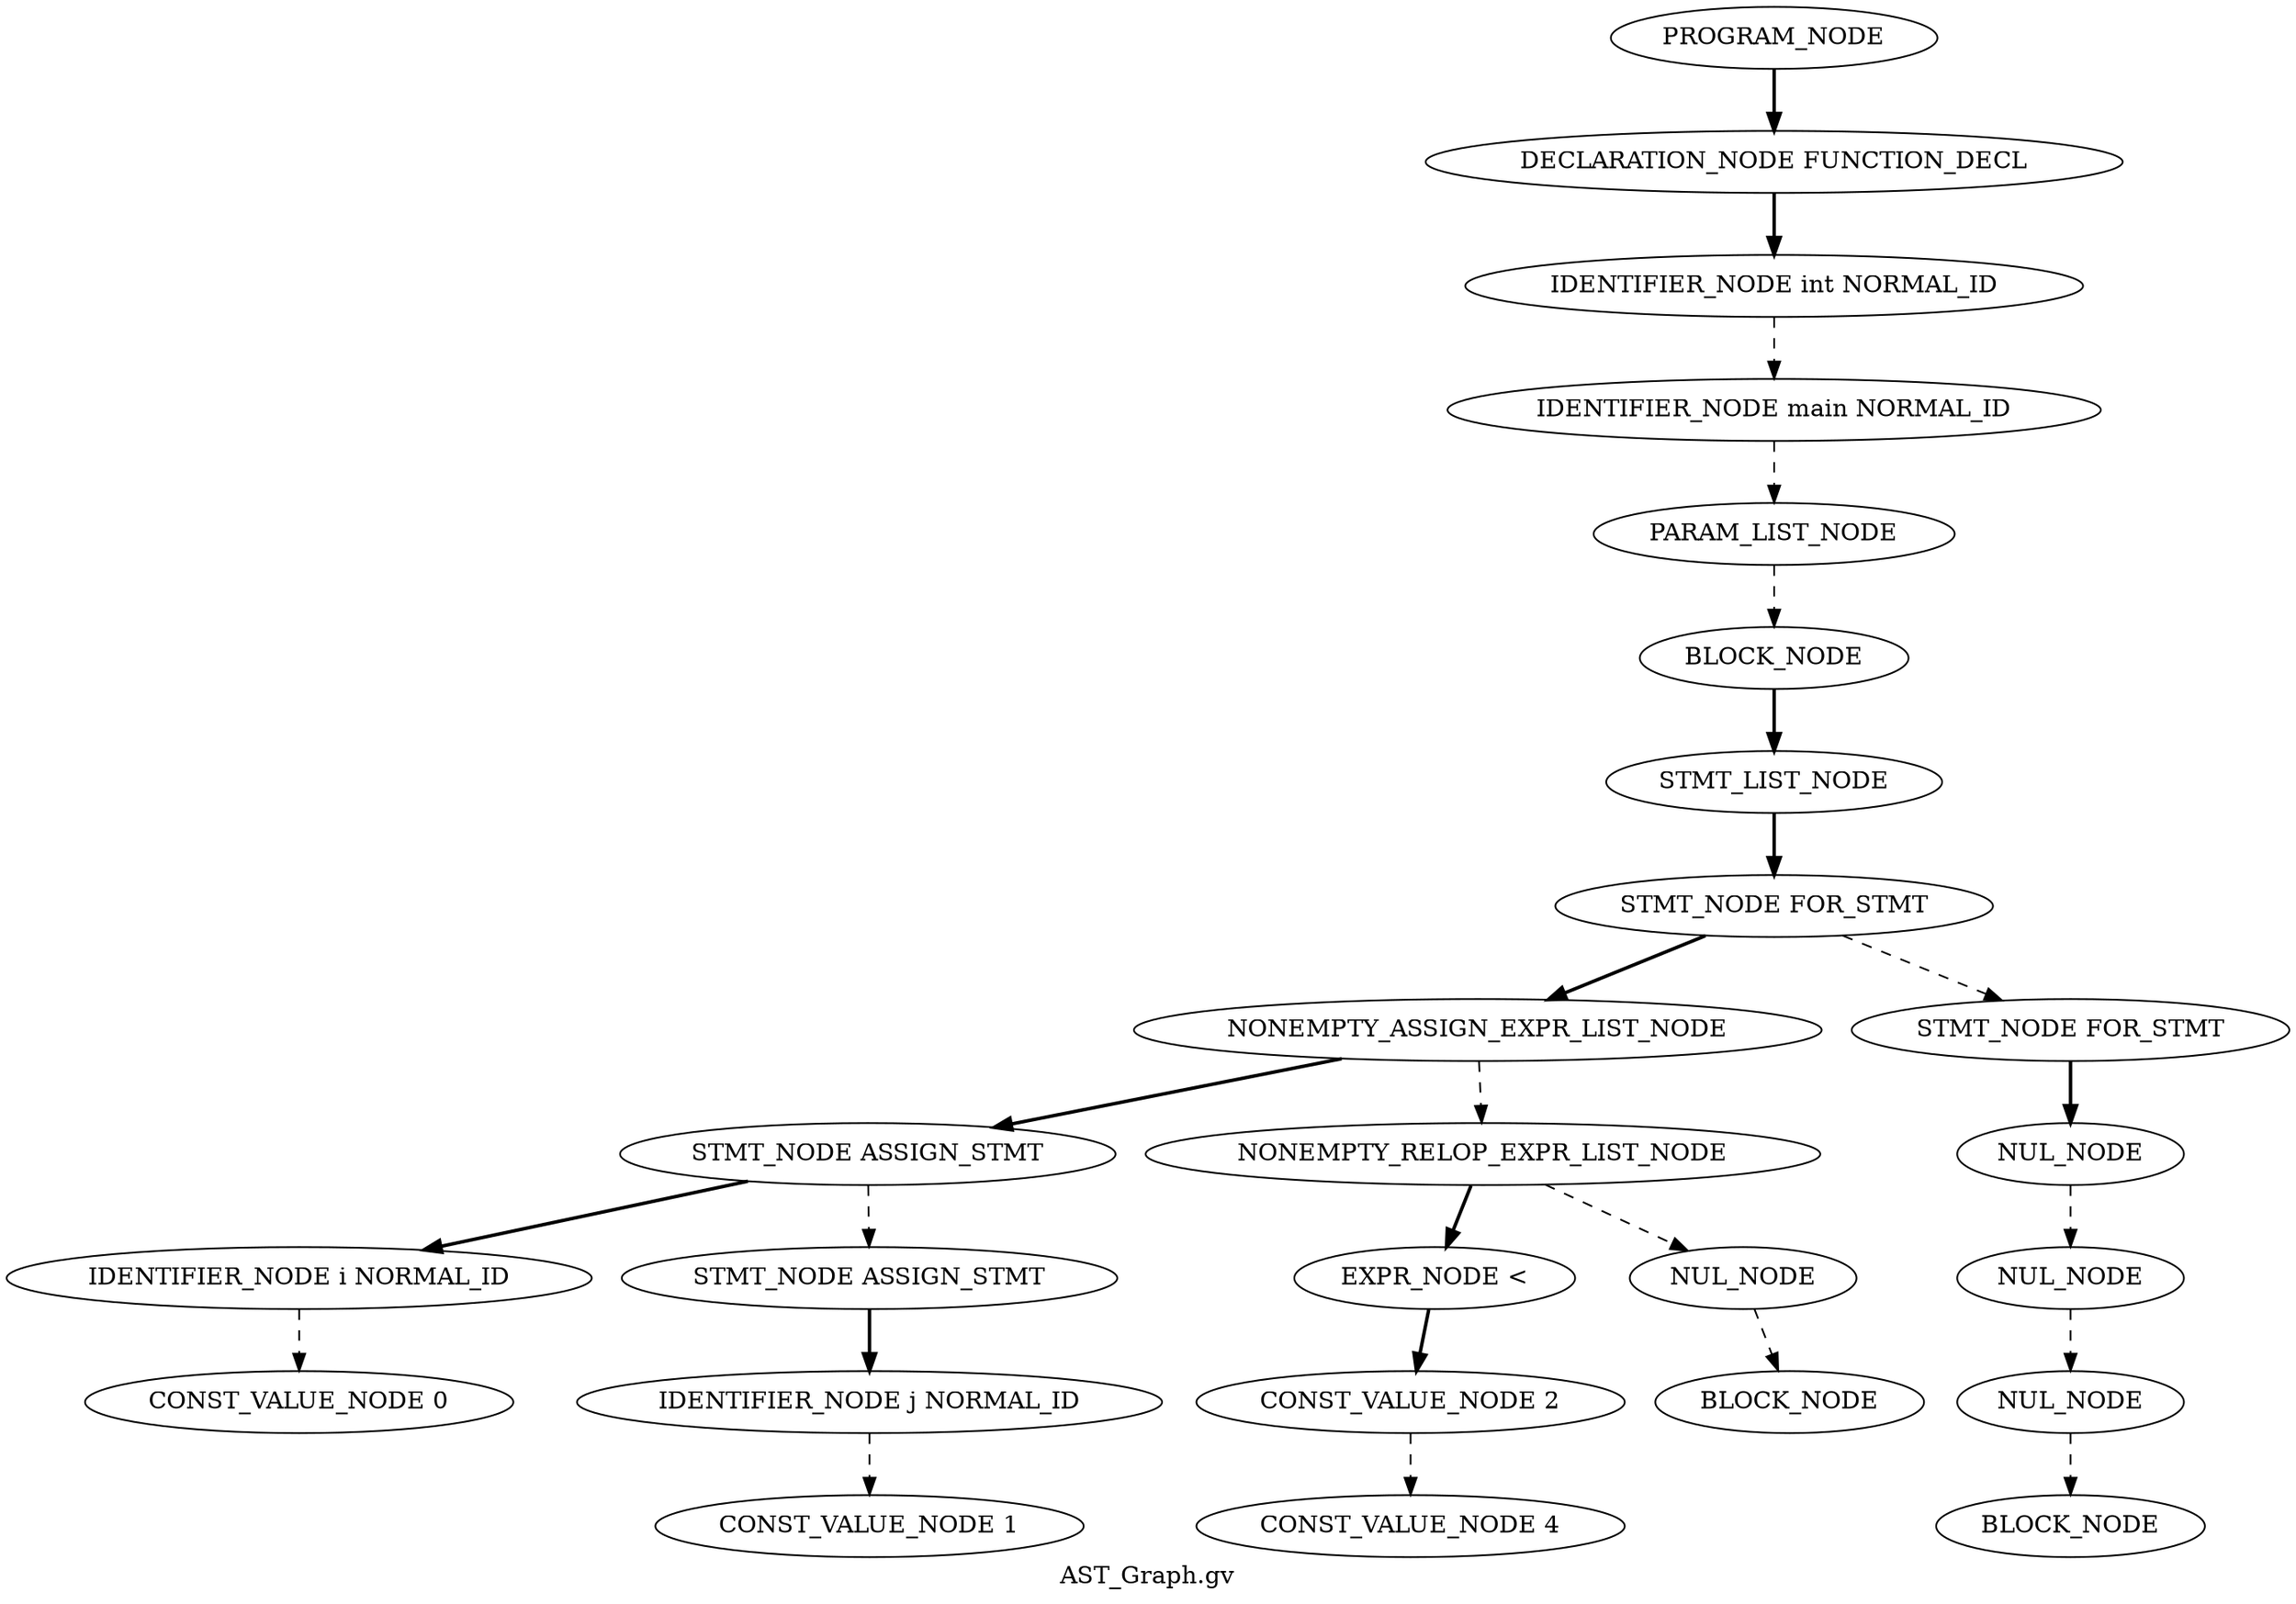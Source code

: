 Digraph AST
{
label = "AST_Graph.gv"
node0 [label ="PROGRAM_NODE"]
node1 [label ="DECLARATION_NODE FUNCTION_DECL"]
node2 [label ="IDENTIFIER_NODE int NORMAL_ID"]
node3 [label ="IDENTIFIER_NODE main NORMAL_ID"]
node4 [label ="PARAM_LIST_NODE"]
node5 [label ="BLOCK_NODE"]
node6 [label ="STMT_LIST_NODE"]
node7 [label ="STMT_NODE FOR_STMT"]
node8 [label ="NONEMPTY_ASSIGN_EXPR_LIST_NODE"]
node9 [label ="STMT_NODE ASSIGN_STMT"]
node10 [label ="IDENTIFIER_NODE i NORMAL_ID"]
node11 [label ="CONST_VALUE_NODE 0"]
node10 -> node11 [style = dashed]
node9 -> node10 [style = bold]
node12 [label ="STMT_NODE ASSIGN_STMT"]
node13 [label ="IDENTIFIER_NODE j NORMAL_ID"]
node14 [label ="CONST_VALUE_NODE 1"]
node13 -> node14 [style = dashed]
node12 -> node13 [style = bold]
node9 -> node12 [style = dashed]
node8 -> node9 [style = bold]
node15 [label ="NONEMPTY_RELOP_EXPR_LIST_NODE"]
node16 [label ="EXPR_NODE <"]
node17 [label ="CONST_VALUE_NODE 2"]
node18 [label ="CONST_VALUE_NODE 4"]
node17 -> node18 [style = dashed]
node16 -> node17 [style = bold]
node15 -> node16 [style = bold]
node19 [label ="NUL_NODE"]
node20 [label ="BLOCK_NODE"]
node19 -> node20 [style = dashed]
node15 -> node19 [style = dashed]
node8 -> node15 [style = dashed]
node7 -> node8 [style = bold]
node21 [label ="STMT_NODE FOR_STMT"]
node22 [label ="NUL_NODE"]
node23 [label ="NUL_NODE"]
node24 [label ="NUL_NODE"]
node25 [label ="BLOCK_NODE"]
node24 -> node25 [style = dashed]
node23 -> node24 [style = dashed]
node22 -> node23 [style = dashed]
node21 -> node22 [style = bold]
node7 -> node21 [style = dashed]
node6 -> node7 [style = bold]
node5 -> node6 [style = bold]
node4 -> node5 [style = dashed]
node3 -> node4 [style = dashed]
node2 -> node3 [style = dashed]
node1 -> node2 [style = bold]
node0 -> node1 [style = bold]
}

